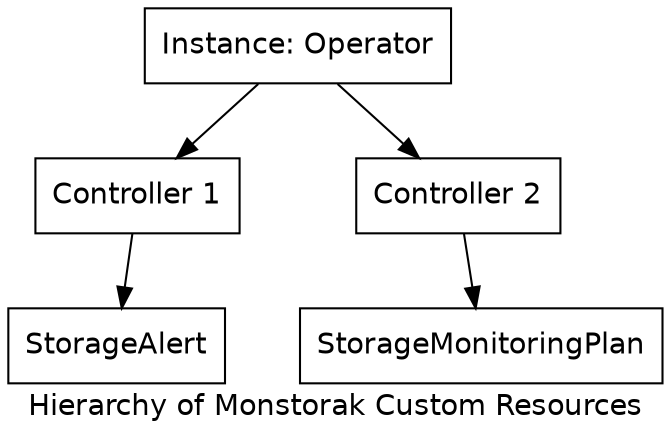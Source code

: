 # dot -Tpng -O <this_file>

digraph {
  label="Hierarchy of Monstorak Custom Resources"
  fontname="helvetica"
  nodesep=0.5

  node [
    shape=rect
    fontname="helvetica"
  ]

  edge [
    dir=forward
    fontname="helvetica"
  ]

  o1 [label="Instance: Operator"]
  c11 [label="Controller 1"]
  c12 [label="Controller 2"]

  o1->c11, c12

  cr1 [label="StorageAlert"]
  cr2 [label="StorageMonitoringPlan"]

  c11->cr1
  c12->cr2
}
